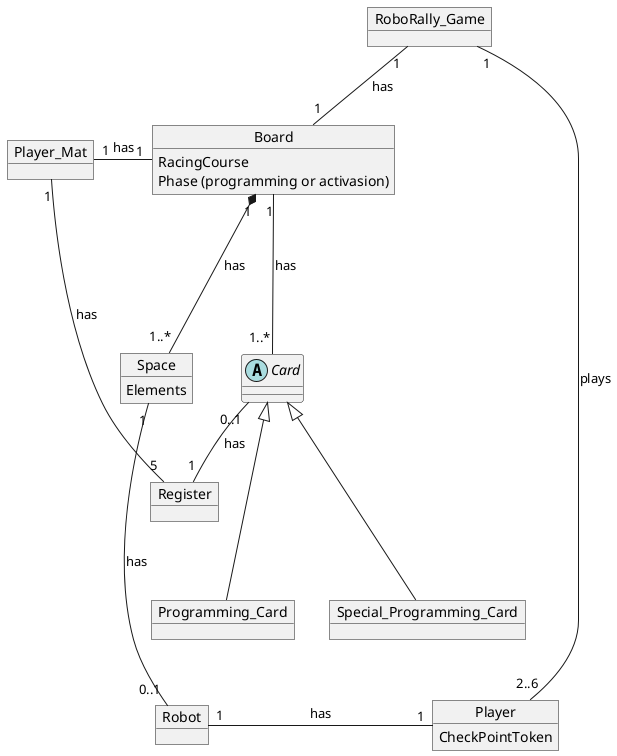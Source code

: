 @startuml
'https://plantuml.com/class-diagram

object RoboRally_Game {
}

object Player {
    CheckPointToken
}

object Player_Mat {

}

object Register {

}

object Robot {

}

object Board {
    RacingCourse
    Phase (programming or activasion)
}

object Programming_Card {

}

object Special_Programming_Card {

}

object Space {
    Elements
}

abstract Card {

}

RoboRally_Game"1"-- "1"Board : has
Board"1" *--- "1..*"Space : has
Space"1" ---- "0..1"Robot : has
Player"1" -L- "1"Robot : has
Board"1" --- "1..*"Card : has
Card <|--- Programming_Card
Card <|--- Special_Programming_Card
Card"0..1" -- "1"Register : has
Player_Mat"1" - "1"Board : has
Player_Mat"1" -- "5"Register : has
RoboRally_Game"1" -- "2..6"Player : plays

@enduml